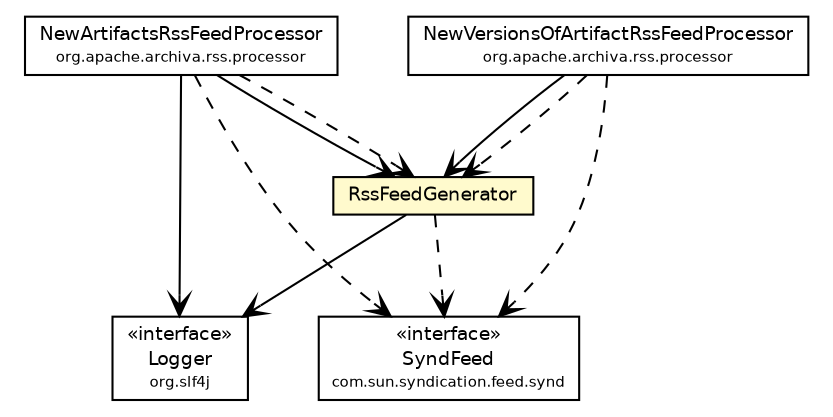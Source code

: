 #!/usr/local/bin/dot
#
# Class diagram 
# Generated by UmlGraph version 4.6 (http://www.spinellis.gr/sw/umlgraph)
#

digraph G {
	edge [fontname="Helvetica",fontsize=10,labelfontname="Helvetica",labelfontsize=10];
	node [fontname="Helvetica",fontsize=10,shape=plaintext];
	// org.apache.archiva.rss.processor.NewVersionsOfArtifactRssFeedProcessor
	c162021 [label=<<table border="0" cellborder="1" cellspacing="0" cellpadding="2" port="p" href="./processor/NewVersionsOfArtifactRssFeedProcessor.html">
		<tr><td><table border="0" cellspacing="0" cellpadding="1">
			<tr><td> NewVersionsOfArtifactRssFeedProcessor </td></tr>
			<tr><td><font point-size="7.0"> org.apache.archiva.rss.processor </font></td></tr>
		</table></td></tr>
		</table>>, fontname="Helvetica", fontcolor="black", fontsize=9.0];
	// org.apache.archiva.rss.processor.NewArtifactsRssFeedProcessor
	c162022 [label=<<table border="0" cellborder="1" cellspacing="0" cellpadding="2" port="p" href="./processor/NewArtifactsRssFeedProcessor.html">
		<tr><td><table border="0" cellspacing="0" cellpadding="1">
			<tr><td> NewArtifactsRssFeedProcessor </td></tr>
			<tr><td><font point-size="7.0"> org.apache.archiva.rss.processor </font></td></tr>
		</table></td></tr>
		</table>>, fontname="Helvetica", fontcolor="black", fontsize=9.0];
	// org.apache.archiva.rss.RssFeedGenerator
	c162024 [label=<<table border="0" cellborder="1" cellspacing="0" cellpadding="2" port="p" bgcolor="lemonChiffon" href="./RssFeedGenerator.html">
		<tr><td><table border="0" cellspacing="0" cellpadding="1">
			<tr><td> RssFeedGenerator </td></tr>
		</table></td></tr>
		</table>>, fontname="Helvetica", fontcolor="black", fontsize=9.0];
	// org.apache.archiva.rss.processor.NewVersionsOfArtifactRssFeedProcessor NAVASSOC org.apache.archiva.rss.RssFeedGenerator
	c162021:p -> c162024:p [taillabel="", label="", headlabel="", fontname="Helvetica", fontcolor="black", fontsize=10.0, color="black", arrowhead=open];
	// org.apache.archiva.rss.processor.NewArtifactsRssFeedProcessor NAVASSOC org.apache.archiva.rss.RssFeedGenerator
	c162022:p -> c162024:p [taillabel="", label="", headlabel="", fontname="Helvetica", fontcolor="black", fontsize=10.0, color="black", arrowhead=open];
	// org.apache.archiva.rss.processor.NewArtifactsRssFeedProcessor NAVASSOC org.slf4j.Logger
	c162022:p -> c162040:p [taillabel="", label="", headlabel="", fontname="Helvetica", fontcolor="black", fontsize=10.0, color="black", arrowhead=open];
	// org.apache.archiva.rss.RssFeedGenerator NAVASSOC org.slf4j.Logger
	c162024:p -> c162040:p [taillabel="", label="", headlabel="", fontname="Helvetica", fontcolor="black", fontsize=10.0, color="black", arrowhead=open];
	// org.apache.archiva.rss.processor.NewVersionsOfArtifactRssFeedProcessor DEPEND com.sun.syndication.feed.synd.SyndFeed
	c162021:p -> c162041:p [taillabel="", label="", headlabel="", fontname="Helvetica", fontcolor="black", fontsize=10.0, color="black", arrowhead=open, style=dashed];
	// org.apache.archiva.rss.processor.NewVersionsOfArtifactRssFeedProcessor DEPEND org.apache.archiva.rss.RssFeedGenerator
	c162021:p -> c162024:p [taillabel="", label="", headlabel="", fontname="Helvetica", fontcolor="black", fontsize=10.0, color="black", arrowhead=open, style=dashed];
	// org.apache.archiva.rss.processor.NewArtifactsRssFeedProcessor DEPEND com.sun.syndication.feed.synd.SyndFeed
	c162022:p -> c162041:p [taillabel="", label="", headlabel="", fontname="Helvetica", fontcolor="black", fontsize=10.0, color="black", arrowhead=open, style=dashed];
	// org.apache.archiva.rss.processor.NewArtifactsRssFeedProcessor DEPEND org.apache.archiva.rss.RssFeedGenerator
	c162022:p -> c162024:p [taillabel="", label="", headlabel="", fontname="Helvetica", fontcolor="black", fontsize=10.0, color="black", arrowhead=open, style=dashed];
	// org.apache.archiva.rss.RssFeedGenerator DEPEND com.sun.syndication.feed.synd.SyndFeed
	c162024:p -> c162041:p [taillabel="", label="", headlabel="", fontname="Helvetica", fontcolor="black", fontsize=10.0, color="black", arrowhead=open, style=dashed];
	// org.slf4j.Logger
	c162040 [label=<<table border="0" cellborder="1" cellspacing="0" cellpadding="2" port="p" href="http://java.sun.com/j2se/1.4.2/docs/api/org/slf4j/Logger.html">
		<tr><td><table border="0" cellspacing="0" cellpadding="1">
			<tr><td> &laquo;interface&raquo; </td></tr>
			<tr><td> Logger </td></tr>
			<tr><td><font point-size="7.0"> org.slf4j </font></td></tr>
		</table></td></tr>
		</table>>, fontname="Helvetica", fontcolor="black", fontsize=9.0];
	// com.sun.syndication.feed.synd.SyndFeed
	c162041 [label=<<table border="0" cellborder="1" cellspacing="0" cellpadding="2" port="p" href="http://java.sun.com/j2se/1.4.2/docs/api/com/sun/syndication/feed/synd/SyndFeed.html">
		<tr><td><table border="0" cellspacing="0" cellpadding="1">
			<tr><td> &laquo;interface&raquo; </td></tr>
			<tr><td> SyndFeed </td></tr>
			<tr><td><font point-size="7.0"> com.sun.syndication.feed.synd </font></td></tr>
		</table></td></tr>
		</table>>, fontname="Helvetica", fontcolor="black", fontsize=9.0];
}

